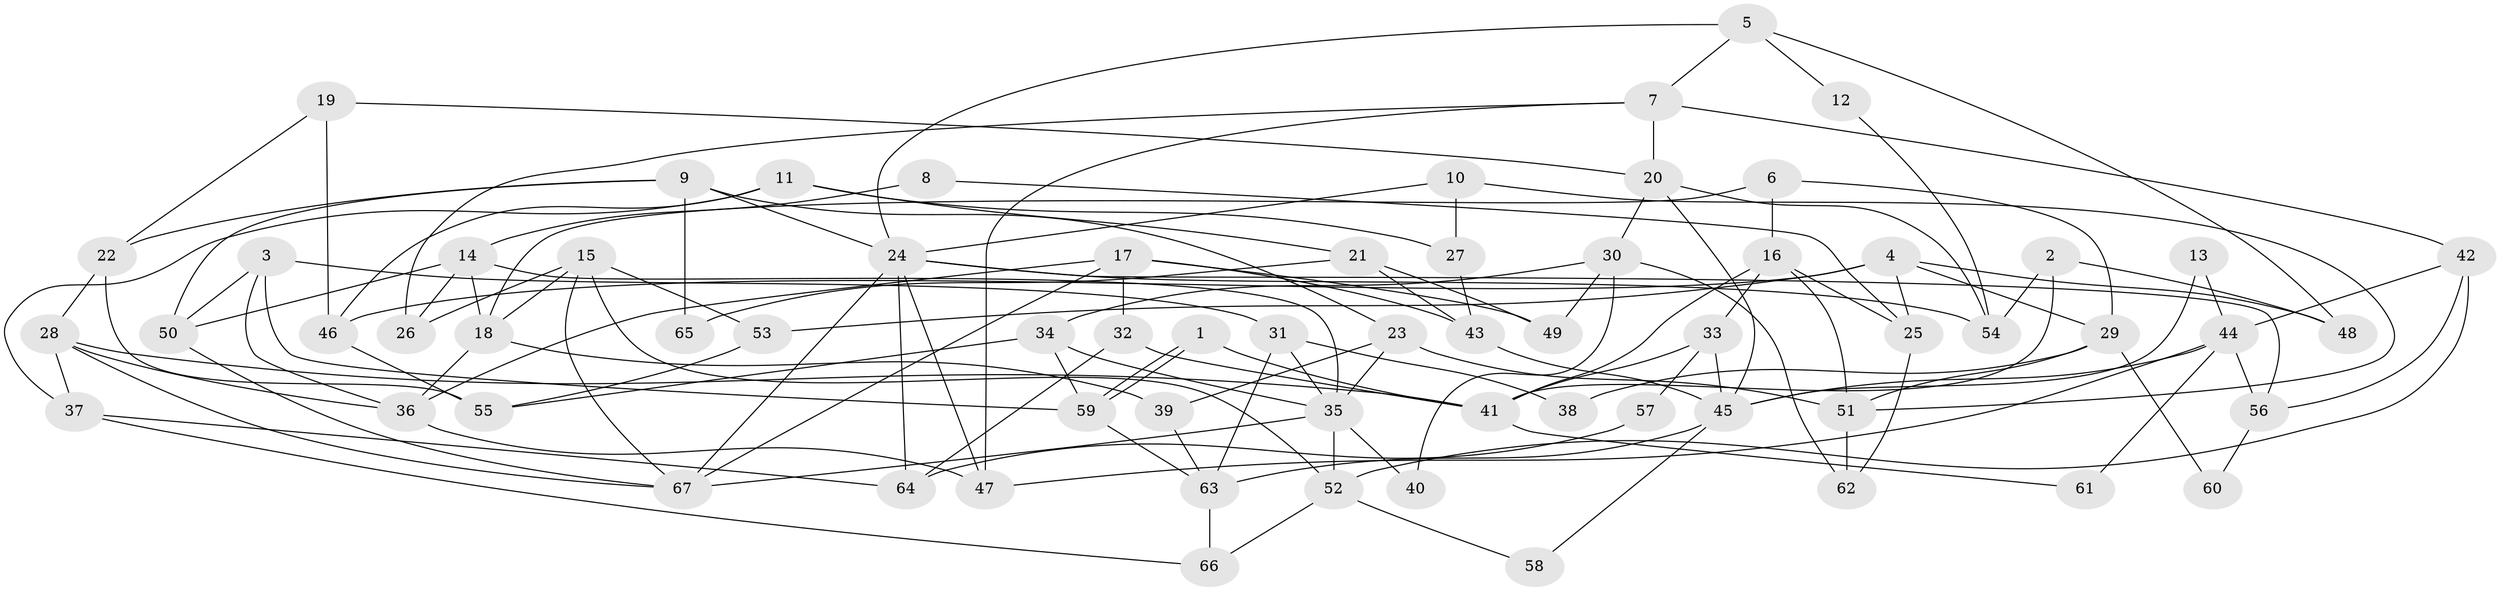 // Generated by graph-tools (version 1.1) at 2025/50/03/09/25 04:50:22]
// undirected, 67 vertices, 134 edges
graph export_dot {
graph [start="1"]
  node [color=gray90,style=filled];
  1;
  2;
  3;
  4;
  5;
  6;
  7;
  8;
  9;
  10;
  11;
  12;
  13;
  14;
  15;
  16;
  17;
  18;
  19;
  20;
  21;
  22;
  23;
  24;
  25;
  26;
  27;
  28;
  29;
  30;
  31;
  32;
  33;
  34;
  35;
  36;
  37;
  38;
  39;
  40;
  41;
  42;
  43;
  44;
  45;
  46;
  47;
  48;
  49;
  50;
  51;
  52;
  53;
  54;
  55;
  56;
  57;
  58;
  59;
  60;
  61;
  62;
  63;
  64;
  65;
  66;
  67;
  1 -- 41;
  1 -- 59;
  1 -- 59;
  2 -- 54;
  2 -- 41;
  2 -- 48;
  3 -- 31;
  3 -- 59;
  3 -- 36;
  3 -- 50;
  4 -- 46;
  4 -- 29;
  4 -- 25;
  4 -- 48;
  4 -- 53;
  5 -- 48;
  5 -- 24;
  5 -- 7;
  5 -- 12;
  6 -- 16;
  6 -- 18;
  6 -- 29;
  7 -- 42;
  7 -- 20;
  7 -- 26;
  7 -- 47;
  8 -- 25;
  8 -- 14;
  9 -- 50;
  9 -- 24;
  9 -- 22;
  9 -- 23;
  9 -- 65;
  10 -- 27;
  10 -- 24;
  10 -- 51;
  11 -- 46;
  11 -- 37;
  11 -- 21;
  11 -- 27;
  12 -- 54;
  13 -- 45;
  13 -- 44;
  14 -- 50;
  14 -- 18;
  14 -- 26;
  14 -- 35;
  15 -- 18;
  15 -- 26;
  15 -- 52;
  15 -- 53;
  15 -- 67;
  16 -- 51;
  16 -- 33;
  16 -- 25;
  16 -- 41;
  17 -- 67;
  17 -- 36;
  17 -- 32;
  17 -- 43;
  17 -- 49;
  18 -- 36;
  18 -- 39;
  19 -- 20;
  19 -- 22;
  19 -- 46;
  20 -- 45;
  20 -- 30;
  20 -- 54;
  21 -- 49;
  21 -- 43;
  21 -- 65;
  22 -- 28;
  22 -- 55;
  23 -- 35;
  23 -- 39;
  23 -- 51;
  24 -- 47;
  24 -- 67;
  24 -- 54;
  24 -- 56;
  24 -- 64;
  25 -- 62;
  27 -- 43;
  28 -- 36;
  28 -- 67;
  28 -- 37;
  28 -- 41;
  29 -- 51;
  29 -- 38;
  29 -- 60;
  30 -- 62;
  30 -- 34;
  30 -- 40;
  30 -- 49;
  31 -- 35;
  31 -- 63;
  31 -- 38;
  32 -- 41;
  32 -- 64;
  33 -- 41;
  33 -- 45;
  33 -- 57;
  34 -- 55;
  34 -- 35;
  34 -- 59;
  35 -- 40;
  35 -- 52;
  35 -- 67;
  36 -- 47;
  37 -- 64;
  37 -- 66;
  39 -- 63;
  41 -- 61;
  42 -- 56;
  42 -- 52;
  42 -- 44;
  43 -- 45;
  44 -- 45;
  44 -- 47;
  44 -- 56;
  44 -- 61;
  45 -- 63;
  45 -- 58;
  46 -- 55;
  50 -- 67;
  51 -- 62;
  52 -- 58;
  52 -- 66;
  53 -- 55;
  56 -- 60;
  57 -- 64;
  59 -- 63;
  63 -- 66;
}
